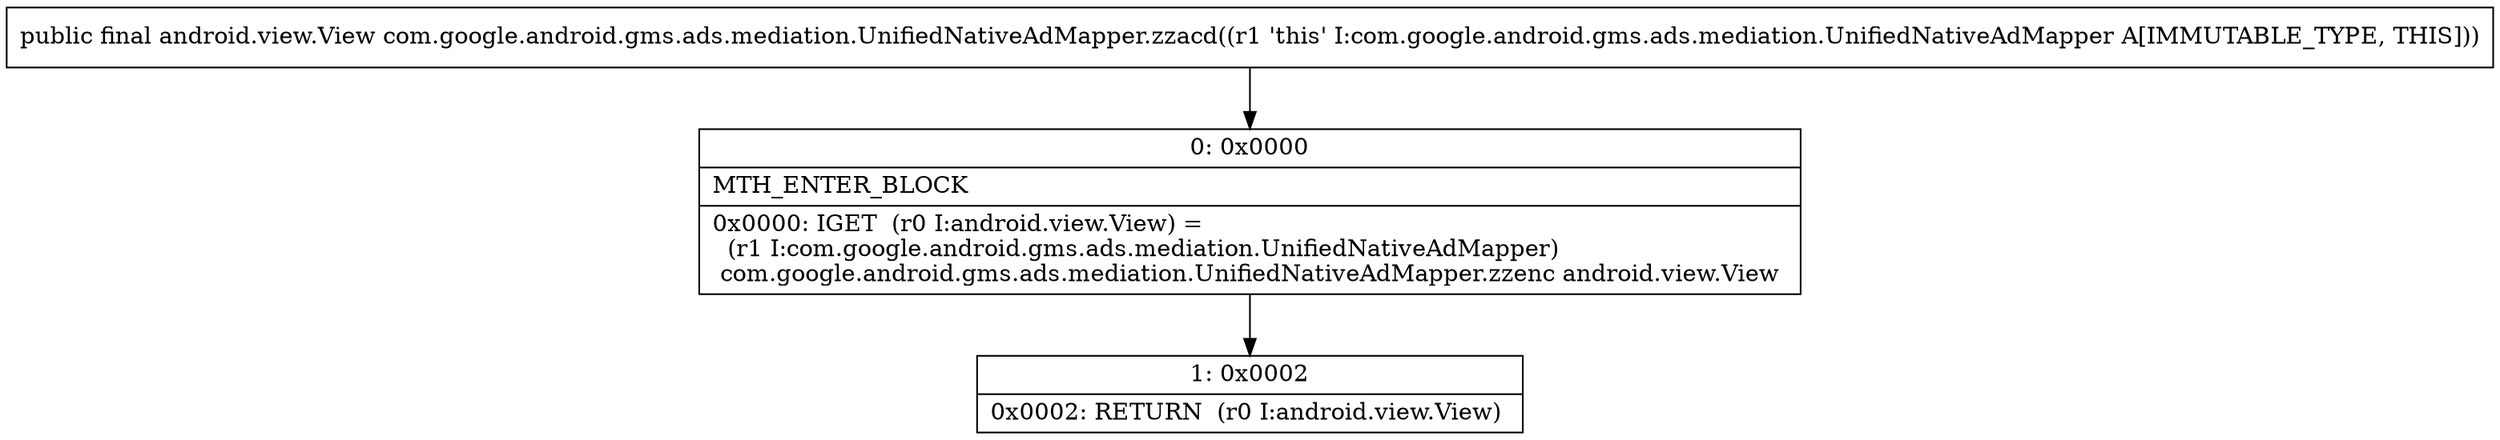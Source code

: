 digraph "CFG forcom.google.android.gms.ads.mediation.UnifiedNativeAdMapper.zzacd()Landroid\/view\/View;" {
Node_0 [shape=record,label="{0\:\ 0x0000|MTH_ENTER_BLOCK\l|0x0000: IGET  (r0 I:android.view.View) = \l  (r1 I:com.google.android.gms.ads.mediation.UnifiedNativeAdMapper)\l com.google.android.gms.ads.mediation.UnifiedNativeAdMapper.zzenc android.view.View \l}"];
Node_1 [shape=record,label="{1\:\ 0x0002|0x0002: RETURN  (r0 I:android.view.View) \l}"];
MethodNode[shape=record,label="{public final android.view.View com.google.android.gms.ads.mediation.UnifiedNativeAdMapper.zzacd((r1 'this' I:com.google.android.gms.ads.mediation.UnifiedNativeAdMapper A[IMMUTABLE_TYPE, THIS])) }"];
MethodNode -> Node_0;
Node_0 -> Node_1;
}

